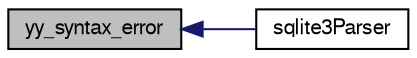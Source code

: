 digraph "yy_syntax_error"
{
  edge [fontname="FreeSans",fontsize="10",labelfontname="FreeSans",labelfontsize="10"];
  node [fontname="FreeSans",fontsize="10",shape=record];
  rankdir="LR";
  Node933027 [label="yy_syntax_error",height=0.2,width=0.4,color="black", fillcolor="grey75", style="filled", fontcolor="black"];
  Node933027 -> Node933028 [dir="back",color="midnightblue",fontsize="10",style="solid",fontname="FreeSans"];
  Node933028 [label="sqlite3Parser",height=0.2,width=0.4,color="black", fillcolor="white", style="filled",URL="$sqlite3_8c.html#a0327d71a5fabe0b6a343d78a2602e72a"];
}
